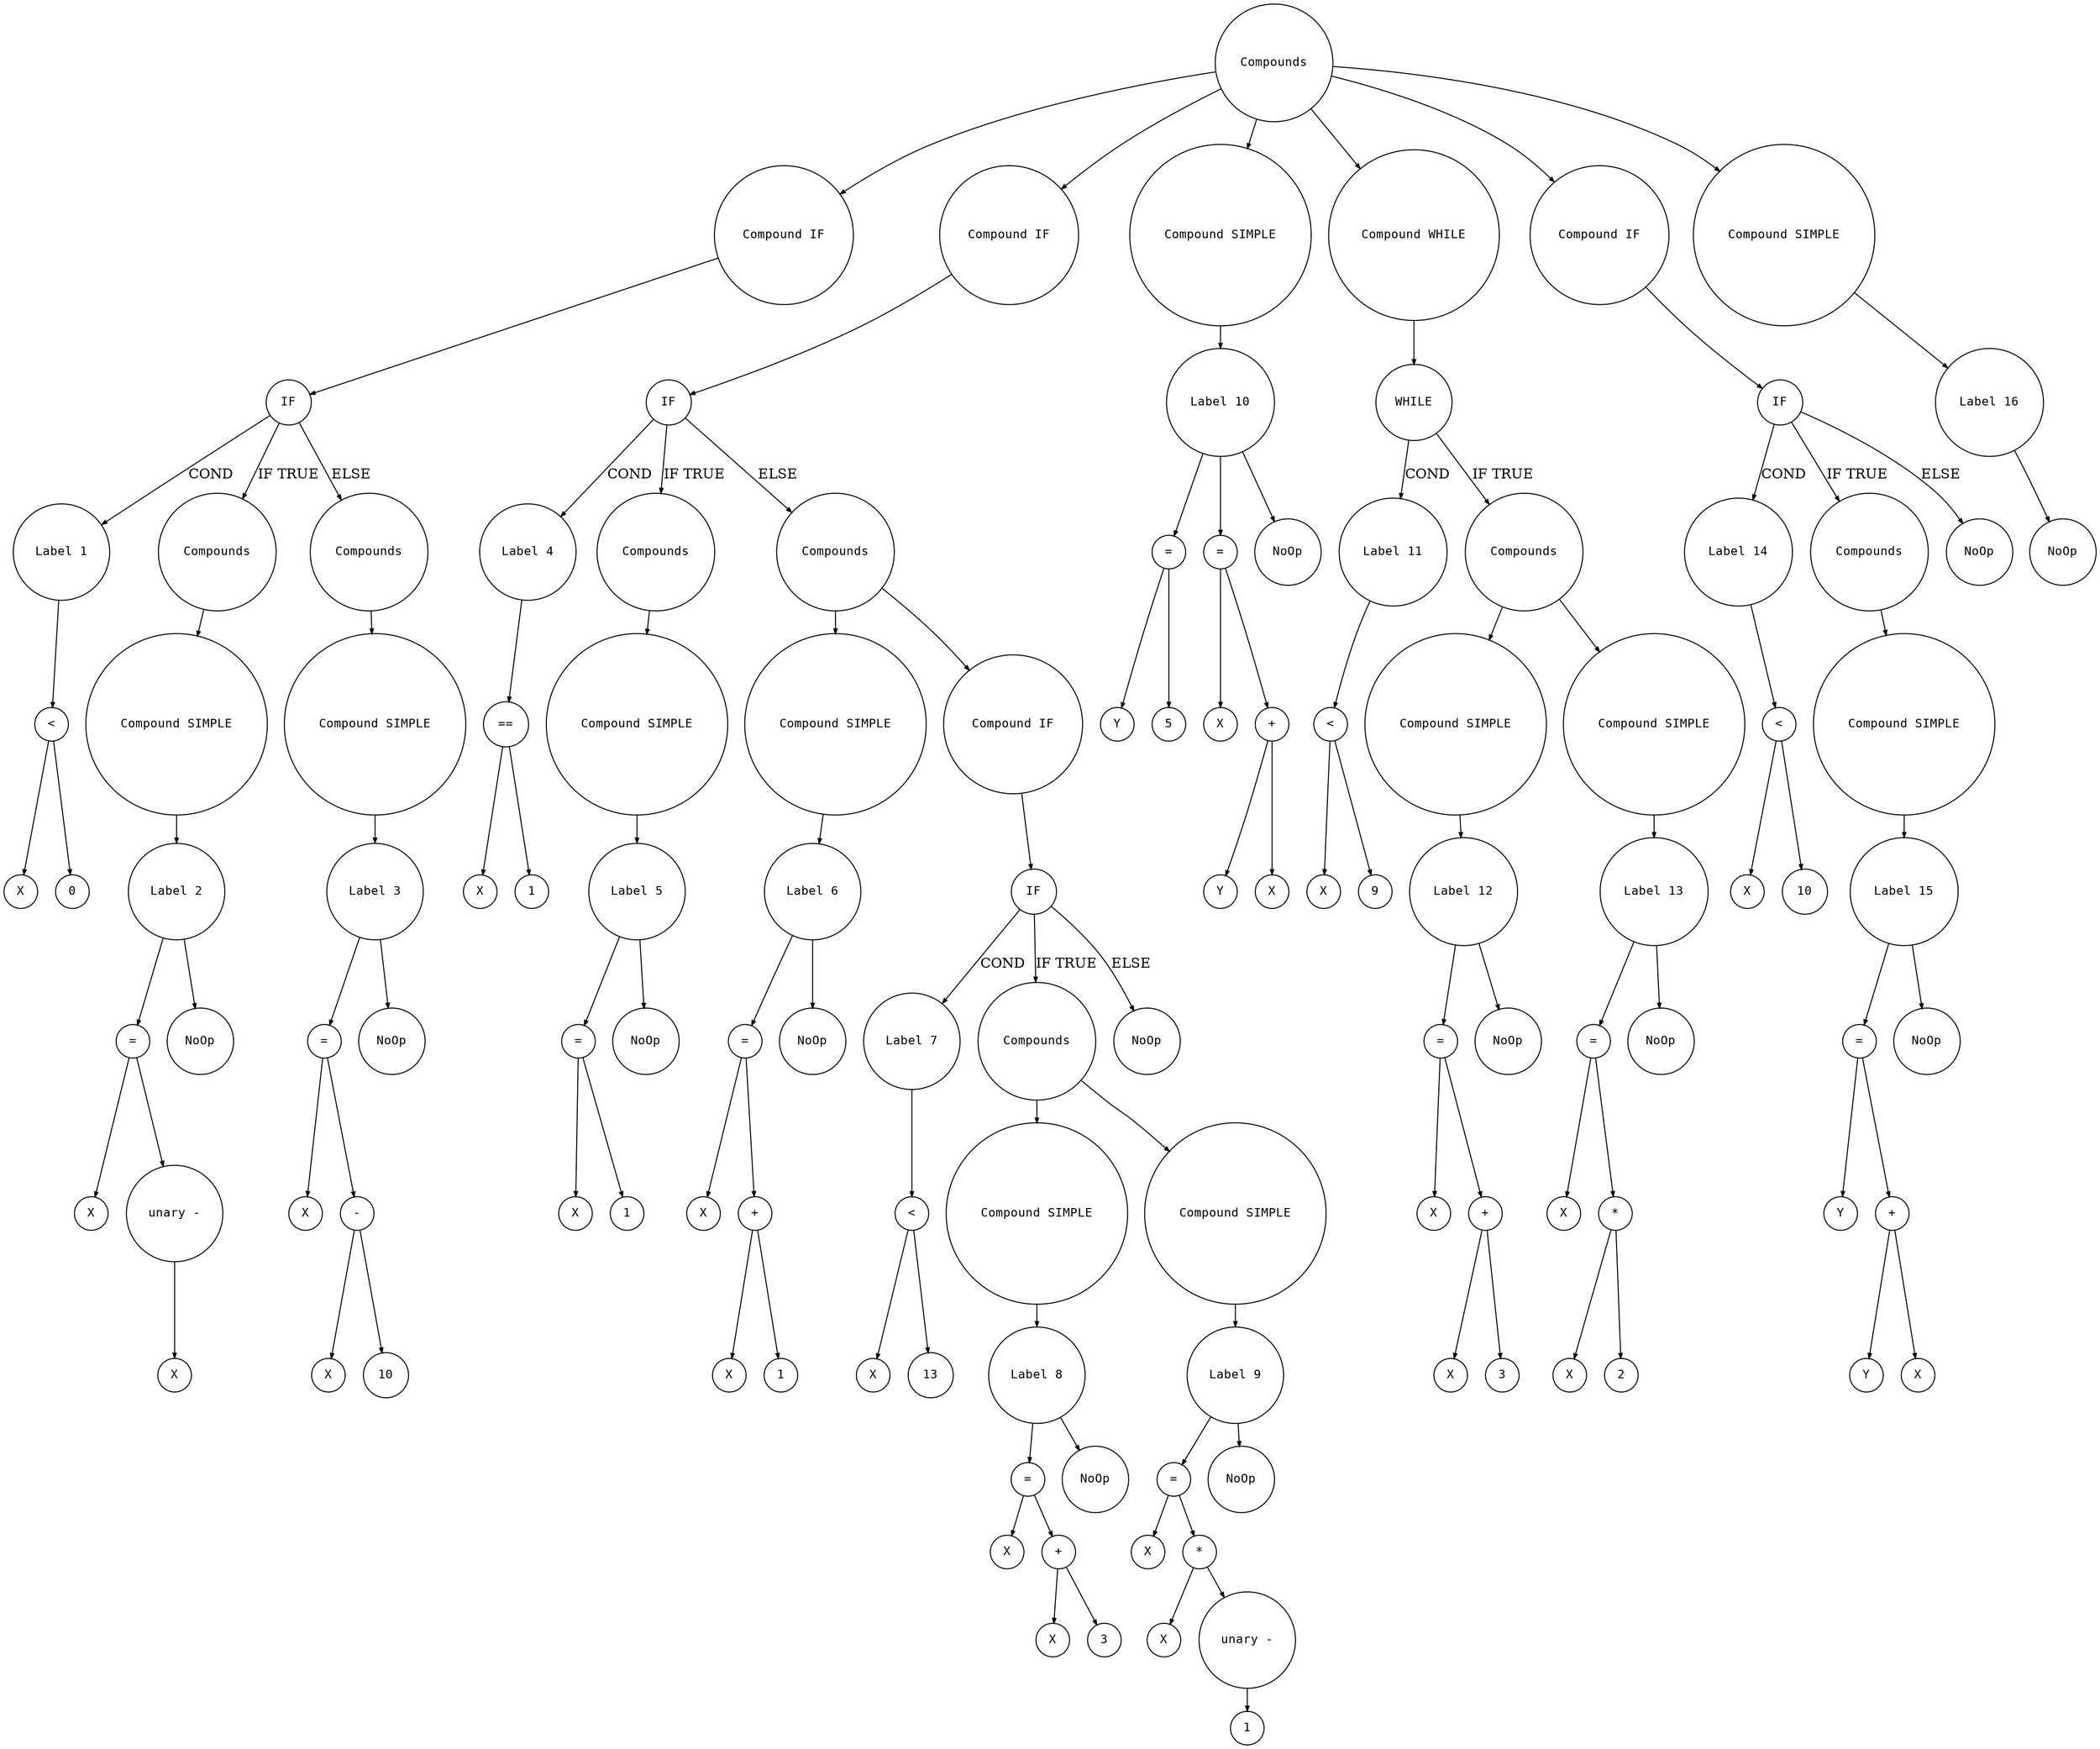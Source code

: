 digraph astgraph {
  node [shape=circle, fontsize=12, fontname="Courier", height=.1];
  ranksep=.3;
  edge [arrowsize=.5]
  node1 [label="Compounds"]
  node2 [label="Compound IF"]
  node3 [label="IF"]
  node4 [label="Label 1"]
  node5 [label="<"]
  node6 [label="X"]
  node7 [label="0"]
  node5 -> node6
  node5 -> node7
  node4 -> node5
  node3 -> node4 [label="COND"]
  node8 [label="Compounds"]
  node9 [label="Compound SIMPLE"]
  node10 [label="Label 2"]
  node11 [label="="]
  node12 [label="X"]
  node13 [label="unary -"]
  node14 [label="X"]
  node13 -> node14
  node11 -> node12
  node11 -> node13
  node10 -> node11
  node15 [label="NoOp"]
  node10 -> node15
  node9 -> node10
  node8 -> node9
  node3 -> node8 [label="IF TRUE"] 
  node16 [label="Compounds"]
  node17 [label="Compound SIMPLE"]
  node18 [label="Label 3"]
  node19 [label="="]
  node20 [label="X"]
  node21 [label="-"]
  node22 [label="X"]
  node23 [label="10"]
  node21 -> node22
  node21 -> node23
  node19 -> node20
  node19 -> node21
  node18 -> node19
  node24 [label="NoOp"]
  node18 -> node24
  node17 -> node18
  node16 -> node17
  node3 -> node16 [label="ELSE"] 
  node2 -> node3
  node25 [label="Compound IF"]
  node26 [label="IF"]
  node27 [label="Label 4"]
  node28 [label="=="]
  node29 [label="X"]
  node30 [label="1"]
  node28 -> node29
  node28 -> node30
  node27 -> node28
  node26 -> node27 [label="COND"]
  node31 [label="Compounds"]
  node32 [label="Compound SIMPLE"]
  node33 [label="Label 5"]
  node34 [label="="]
  node35 [label="X"]
  node36 [label="1"]
  node34 -> node35
  node34 -> node36
  node33 -> node34
  node37 [label="NoOp"]
  node33 -> node37
  node32 -> node33
  node31 -> node32
  node26 -> node31 [label="IF TRUE"] 
  node38 [label="Compounds"]
  node39 [label="Compound SIMPLE"]
  node40 [label="Label 6"]
  node41 [label="="]
  node42 [label="X"]
  node43 [label="+"]
  node44 [label="X"]
  node45 [label="1"]
  node43 -> node44
  node43 -> node45
  node41 -> node42
  node41 -> node43
  node40 -> node41
  node46 [label="NoOp"]
  node40 -> node46
  node39 -> node40
  node47 [label="Compound IF"]
  node48 [label="IF"]
  node49 [label="Label 7"]
  node50 [label="<"]
  node51 [label="X"]
  node52 [label="13"]
  node50 -> node51
  node50 -> node52
  node49 -> node50
  node48 -> node49 [label="COND"]
  node53 [label="Compounds"]
  node54 [label="Compound SIMPLE"]
  node55 [label="Label 8"]
  node56 [label="="]
  node57 [label="X"]
  node58 [label="+"]
  node59 [label="X"]
  node60 [label="3"]
  node58 -> node59
  node58 -> node60
  node56 -> node57
  node56 -> node58
  node55 -> node56
  node61 [label="NoOp"]
  node55 -> node61
  node54 -> node55
  node62 [label="Compound SIMPLE"]
  node63 [label="Label 9"]
  node64 [label="="]
  node65 [label="X"]
  node66 [label="*"]
  node67 [label="X"]
  node68 [label="unary -"]
  node69 [label="1"]
  node68 -> node69
  node66 -> node67
  node66 -> node68
  node64 -> node65
  node64 -> node66
  node63 -> node64
  node70 [label="NoOp"]
  node63 -> node70
  node62 -> node63
  node53 -> node54
  node53 -> node62
  node48 -> node53 [label="IF TRUE"] 
  node71 [label="NoOp"]
  node48 -> node71 [label="ELSE"] 
  node47 -> node48
  node38 -> node39
  node38 -> node47
  node26 -> node38 [label="ELSE"] 
  node25 -> node26
  node72 [label="Compound SIMPLE"]
  node73 [label="Label 10"]
  node74 [label="="]
  node75 [label="Y"]
  node76 [label="5"]
  node74 -> node75
  node74 -> node76
  node73 -> node74
  node77 [label="="]
  node78 [label="X"]
  node79 [label="+"]
  node80 [label="Y"]
  node81 [label="X"]
  node79 -> node80
  node79 -> node81
  node77 -> node78
  node77 -> node79
  node73 -> node77
  node82 [label="NoOp"]
  node73 -> node82
  node72 -> node73
  node83 [label="Compound WHILE"]
  node84 [label="WHILE"]
  node85 [label="Label 11"]
  node86 [label="<"]
  node87 [label="X"]
  node88 [label="9"]
  node86 -> node87
  node86 -> node88
  node85 -> node86
  node84 -> node85 [label="COND"]
  node89 [label="Compounds"]
  node90 [label="Compound SIMPLE"]
  node91 [label="Label 12"]
  node92 [label="="]
  node93 [label="X"]
  node94 [label="+"]
  node95 [label="X"]
  node96 [label="3"]
  node94 -> node95
  node94 -> node96
  node92 -> node93
  node92 -> node94
  node91 -> node92
  node97 [label="NoOp"]
  node91 -> node97
  node90 -> node91
  node98 [label="Compound SIMPLE"]
  node99 [label="Label 13"]
  node100 [label="="]
  node101 [label="X"]
  node102 [label="*"]
  node103 [label="X"]
  node104 [label="2"]
  node102 -> node103
  node102 -> node104
  node100 -> node101
  node100 -> node102
  node99 -> node100
  node105 [label="NoOp"]
  node99 -> node105
  node98 -> node99
  node89 -> node90
  node89 -> node98
  node84 -> node89 [label="IF TRUE"] 
  node83 -> node84
  node106 [label="Compound IF"]
  node107 [label="IF"]
  node108 [label="Label 14"]
  node109 [label="<"]
  node110 [label="X"]
  node111 [label="10"]
  node109 -> node110
  node109 -> node111
  node108 -> node109
  node107 -> node108 [label="COND"]
  node112 [label="Compounds"]
  node113 [label="Compound SIMPLE"]
  node114 [label="Label 15"]
  node115 [label="="]
  node116 [label="Y"]
  node117 [label="+"]
  node118 [label="Y"]
  node119 [label="X"]
  node117 -> node118
  node117 -> node119
  node115 -> node116
  node115 -> node117
  node114 -> node115
  node120 [label="NoOp"]
  node114 -> node120
  node113 -> node114
  node112 -> node113
  node107 -> node112 [label="IF TRUE"] 
  node121 [label="NoOp"]
  node107 -> node121 [label="ELSE"] 
  node106 -> node107
  node122 [label="Compound SIMPLE"]
  node123 [label="Label 16"]
  node124 [label="NoOp"]
  node123 -> node124
  node122 -> node123
  node1 -> node2
  node1 -> node25
  node1 -> node72
  node1 -> node83
  node1 -> node106
  node1 -> node122
}
